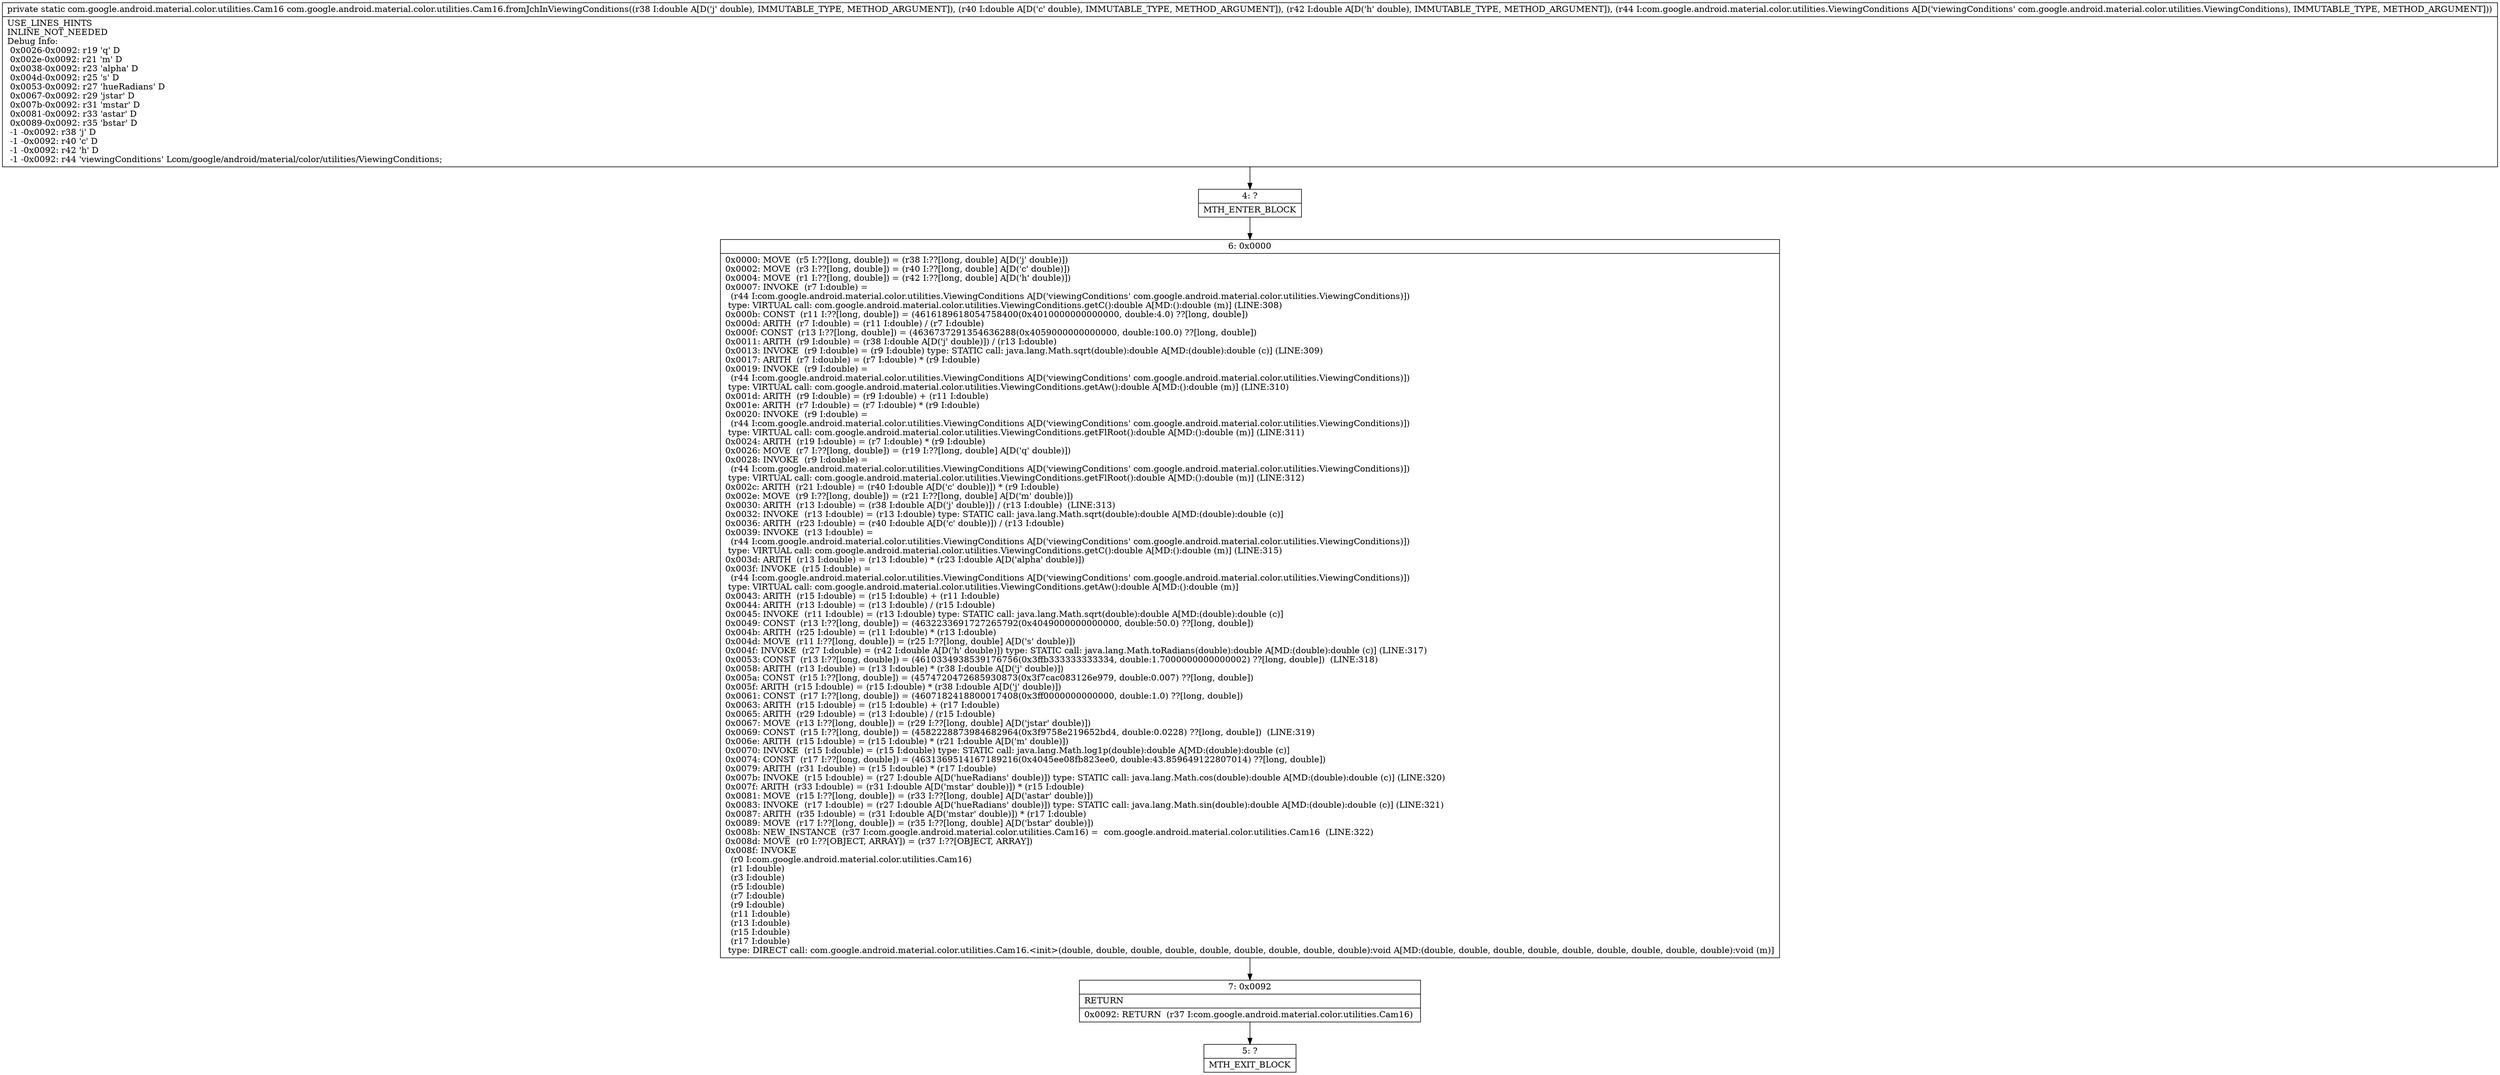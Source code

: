 digraph "CFG forcom.google.android.material.color.utilities.Cam16.fromJchInViewingConditions(DDDLcom\/google\/android\/material\/color\/utilities\/ViewingConditions;)Lcom\/google\/android\/material\/color\/utilities\/Cam16;" {
Node_4 [shape=record,label="{4\:\ ?|MTH_ENTER_BLOCK\l}"];
Node_6 [shape=record,label="{6\:\ 0x0000|0x0000: MOVE  (r5 I:??[long, double]) = (r38 I:??[long, double] A[D('j' double)]) \l0x0002: MOVE  (r3 I:??[long, double]) = (r40 I:??[long, double] A[D('c' double)]) \l0x0004: MOVE  (r1 I:??[long, double]) = (r42 I:??[long, double] A[D('h' double)]) \l0x0007: INVOKE  (r7 I:double) = \l  (r44 I:com.google.android.material.color.utilities.ViewingConditions A[D('viewingConditions' com.google.android.material.color.utilities.ViewingConditions)])\l type: VIRTUAL call: com.google.android.material.color.utilities.ViewingConditions.getC():double A[MD:():double (m)] (LINE:308)\l0x000b: CONST  (r11 I:??[long, double]) = (4616189618054758400(0x4010000000000000, double:4.0) ??[long, double]) \l0x000d: ARITH  (r7 I:double) = (r11 I:double) \/ (r7 I:double) \l0x000f: CONST  (r13 I:??[long, double]) = (4636737291354636288(0x4059000000000000, double:100.0) ??[long, double]) \l0x0011: ARITH  (r9 I:double) = (r38 I:double A[D('j' double)]) \/ (r13 I:double) \l0x0013: INVOKE  (r9 I:double) = (r9 I:double) type: STATIC call: java.lang.Math.sqrt(double):double A[MD:(double):double (c)] (LINE:309)\l0x0017: ARITH  (r7 I:double) = (r7 I:double) * (r9 I:double) \l0x0019: INVOKE  (r9 I:double) = \l  (r44 I:com.google.android.material.color.utilities.ViewingConditions A[D('viewingConditions' com.google.android.material.color.utilities.ViewingConditions)])\l type: VIRTUAL call: com.google.android.material.color.utilities.ViewingConditions.getAw():double A[MD:():double (m)] (LINE:310)\l0x001d: ARITH  (r9 I:double) = (r9 I:double) + (r11 I:double) \l0x001e: ARITH  (r7 I:double) = (r7 I:double) * (r9 I:double) \l0x0020: INVOKE  (r9 I:double) = \l  (r44 I:com.google.android.material.color.utilities.ViewingConditions A[D('viewingConditions' com.google.android.material.color.utilities.ViewingConditions)])\l type: VIRTUAL call: com.google.android.material.color.utilities.ViewingConditions.getFlRoot():double A[MD:():double (m)] (LINE:311)\l0x0024: ARITH  (r19 I:double) = (r7 I:double) * (r9 I:double) \l0x0026: MOVE  (r7 I:??[long, double]) = (r19 I:??[long, double] A[D('q' double)]) \l0x0028: INVOKE  (r9 I:double) = \l  (r44 I:com.google.android.material.color.utilities.ViewingConditions A[D('viewingConditions' com.google.android.material.color.utilities.ViewingConditions)])\l type: VIRTUAL call: com.google.android.material.color.utilities.ViewingConditions.getFlRoot():double A[MD:():double (m)] (LINE:312)\l0x002c: ARITH  (r21 I:double) = (r40 I:double A[D('c' double)]) * (r9 I:double) \l0x002e: MOVE  (r9 I:??[long, double]) = (r21 I:??[long, double] A[D('m' double)]) \l0x0030: ARITH  (r13 I:double) = (r38 I:double A[D('j' double)]) \/ (r13 I:double)  (LINE:313)\l0x0032: INVOKE  (r13 I:double) = (r13 I:double) type: STATIC call: java.lang.Math.sqrt(double):double A[MD:(double):double (c)]\l0x0036: ARITH  (r23 I:double) = (r40 I:double A[D('c' double)]) \/ (r13 I:double) \l0x0039: INVOKE  (r13 I:double) = \l  (r44 I:com.google.android.material.color.utilities.ViewingConditions A[D('viewingConditions' com.google.android.material.color.utilities.ViewingConditions)])\l type: VIRTUAL call: com.google.android.material.color.utilities.ViewingConditions.getC():double A[MD:():double (m)] (LINE:315)\l0x003d: ARITH  (r13 I:double) = (r13 I:double) * (r23 I:double A[D('alpha' double)]) \l0x003f: INVOKE  (r15 I:double) = \l  (r44 I:com.google.android.material.color.utilities.ViewingConditions A[D('viewingConditions' com.google.android.material.color.utilities.ViewingConditions)])\l type: VIRTUAL call: com.google.android.material.color.utilities.ViewingConditions.getAw():double A[MD:():double (m)]\l0x0043: ARITH  (r15 I:double) = (r15 I:double) + (r11 I:double) \l0x0044: ARITH  (r13 I:double) = (r13 I:double) \/ (r15 I:double) \l0x0045: INVOKE  (r11 I:double) = (r13 I:double) type: STATIC call: java.lang.Math.sqrt(double):double A[MD:(double):double (c)]\l0x0049: CONST  (r13 I:??[long, double]) = (4632233691727265792(0x4049000000000000, double:50.0) ??[long, double]) \l0x004b: ARITH  (r25 I:double) = (r11 I:double) * (r13 I:double) \l0x004d: MOVE  (r11 I:??[long, double]) = (r25 I:??[long, double] A[D('s' double)]) \l0x004f: INVOKE  (r27 I:double) = (r42 I:double A[D('h' double)]) type: STATIC call: java.lang.Math.toRadians(double):double A[MD:(double):double (c)] (LINE:317)\l0x0053: CONST  (r13 I:??[long, double]) = (4610334938539176756(0x3ffb333333333334, double:1.7000000000000002) ??[long, double])  (LINE:318)\l0x0058: ARITH  (r13 I:double) = (r13 I:double) * (r38 I:double A[D('j' double)]) \l0x005a: CONST  (r15 I:??[long, double]) = (4574720472685930873(0x3f7cac083126e979, double:0.007) ??[long, double]) \l0x005f: ARITH  (r15 I:double) = (r15 I:double) * (r38 I:double A[D('j' double)]) \l0x0061: CONST  (r17 I:??[long, double]) = (4607182418800017408(0x3ff0000000000000, double:1.0) ??[long, double]) \l0x0063: ARITH  (r15 I:double) = (r15 I:double) + (r17 I:double) \l0x0065: ARITH  (r29 I:double) = (r13 I:double) \/ (r15 I:double) \l0x0067: MOVE  (r13 I:??[long, double]) = (r29 I:??[long, double] A[D('jstar' double)]) \l0x0069: CONST  (r15 I:??[long, double]) = (4582228873984682964(0x3f9758e219652bd4, double:0.0228) ??[long, double])  (LINE:319)\l0x006e: ARITH  (r15 I:double) = (r15 I:double) * (r21 I:double A[D('m' double)]) \l0x0070: INVOKE  (r15 I:double) = (r15 I:double) type: STATIC call: java.lang.Math.log1p(double):double A[MD:(double):double (c)]\l0x0074: CONST  (r17 I:??[long, double]) = (4631369514167189216(0x4045ee08fb823ee0, double:43.859649122807014) ??[long, double]) \l0x0079: ARITH  (r31 I:double) = (r15 I:double) * (r17 I:double) \l0x007b: INVOKE  (r15 I:double) = (r27 I:double A[D('hueRadians' double)]) type: STATIC call: java.lang.Math.cos(double):double A[MD:(double):double (c)] (LINE:320)\l0x007f: ARITH  (r33 I:double) = (r31 I:double A[D('mstar' double)]) * (r15 I:double) \l0x0081: MOVE  (r15 I:??[long, double]) = (r33 I:??[long, double] A[D('astar' double)]) \l0x0083: INVOKE  (r17 I:double) = (r27 I:double A[D('hueRadians' double)]) type: STATIC call: java.lang.Math.sin(double):double A[MD:(double):double (c)] (LINE:321)\l0x0087: ARITH  (r35 I:double) = (r31 I:double A[D('mstar' double)]) * (r17 I:double) \l0x0089: MOVE  (r17 I:??[long, double]) = (r35 I:??[long, double] A[D('bstar' double)]) \l0x008b: NEW_INSTANCE  (r37 I:com.google.android.material.color.utilities.Cam16) =  com.google.android.material.color.utilities.Cam16  (LINE:322)\l0x008d: MOVE  (r0 I:??[OBJECT, ARRAY]) = (r37 I:??[OBJECT, ARRAY]) \l0x008f: INVOKE  \l  (r0 I:com.google.android.material.color.utilities.Cam16)\l  (r1 I:double)\l  (r3 I:double)\l  (r5 I:double)\l  (r7 I:double)\l  (r9 I:double)\l  (r11 I:double)\l  (r13 I:double)\l  (r15 I:double)\l  (r17 I:double)\l type: DIRECT call: com.google.android.material.color.utilities.Cam16.\<init\>(double, double, double, double, double, double, double, double, double):void A[MD:(double, double, double, double, double, double, double, double, double):void (m)]\l}"];
Node_7 [shape=record,label="{7\:\ 0x0092|RETURN\l|0x0092: RETURN  (r37 I:com.google.android.material.color.utilities.Cam16) \l}"];
Node_5 [shape=record,label="{5\:\ ?|MTH_EXIT_BLOCK\l}"];
MethodNode[shape=record,label="{private static com.google.android.material.color.utilities.Cam16 com.google.android.material.color.utilities.Cam16.fromJchInViewingConditions((r38 I:double A[D('j' double), IMMUTABLE_TYPE, METHOD_ARGUMENT]), (r40 I:double A[D('c' double), IMMUTABLE_TYPE, METHOD_ARGUMENT]), (r42 I:double A[D('h' double), IMMUTABLE_TYPE, METHOD_ARGUMENT]), (r44 I:com.google.android.material.color.utilities.ViewingConditions A[D('viewingConditions' com.google.android.material.color.utilities.ViewingConditions), IMMUTABLE_TYPE, METHOD_ARGUMENT]))  | USE_LINES_HINTS\lINLINE_NOT_NEEDED\lDebug Info:\l  0x0026\-0x0092: r19 'q' D\l  0x002e\-0x0092: r21 'm' D\l  0x0038\-0x0092: r23 'alpha' D\l  0x004d\-0x0092: r25 's' D\l  0x0053\-0x0092: r27 'hueRadians' D\l  0x0067\-0x0092: r29 'jstar' D\l  0x007b\-0x0092: r31 'mstar' D\l  0x0081\-0x0092: r33 'astar' D\l  0x0089\-0x0092: r35 'bstar' D\l  \-1 \-0x0092: r38 'j' D\l  \-1 \-0x0092: r40 'c' D\l  \-1 \-0x0092: r42 'h' D\l  \-1 \-0x0092: r44 'viewingConditions' Lcom\/google\/android\/material\/color\/utilities\/ViewingConditions;\l}"];
MethodNode -> Node_4;Node_4 -> Node_6;
Node_6 -> Node_7;
Node_7 -> Node_5;
}

